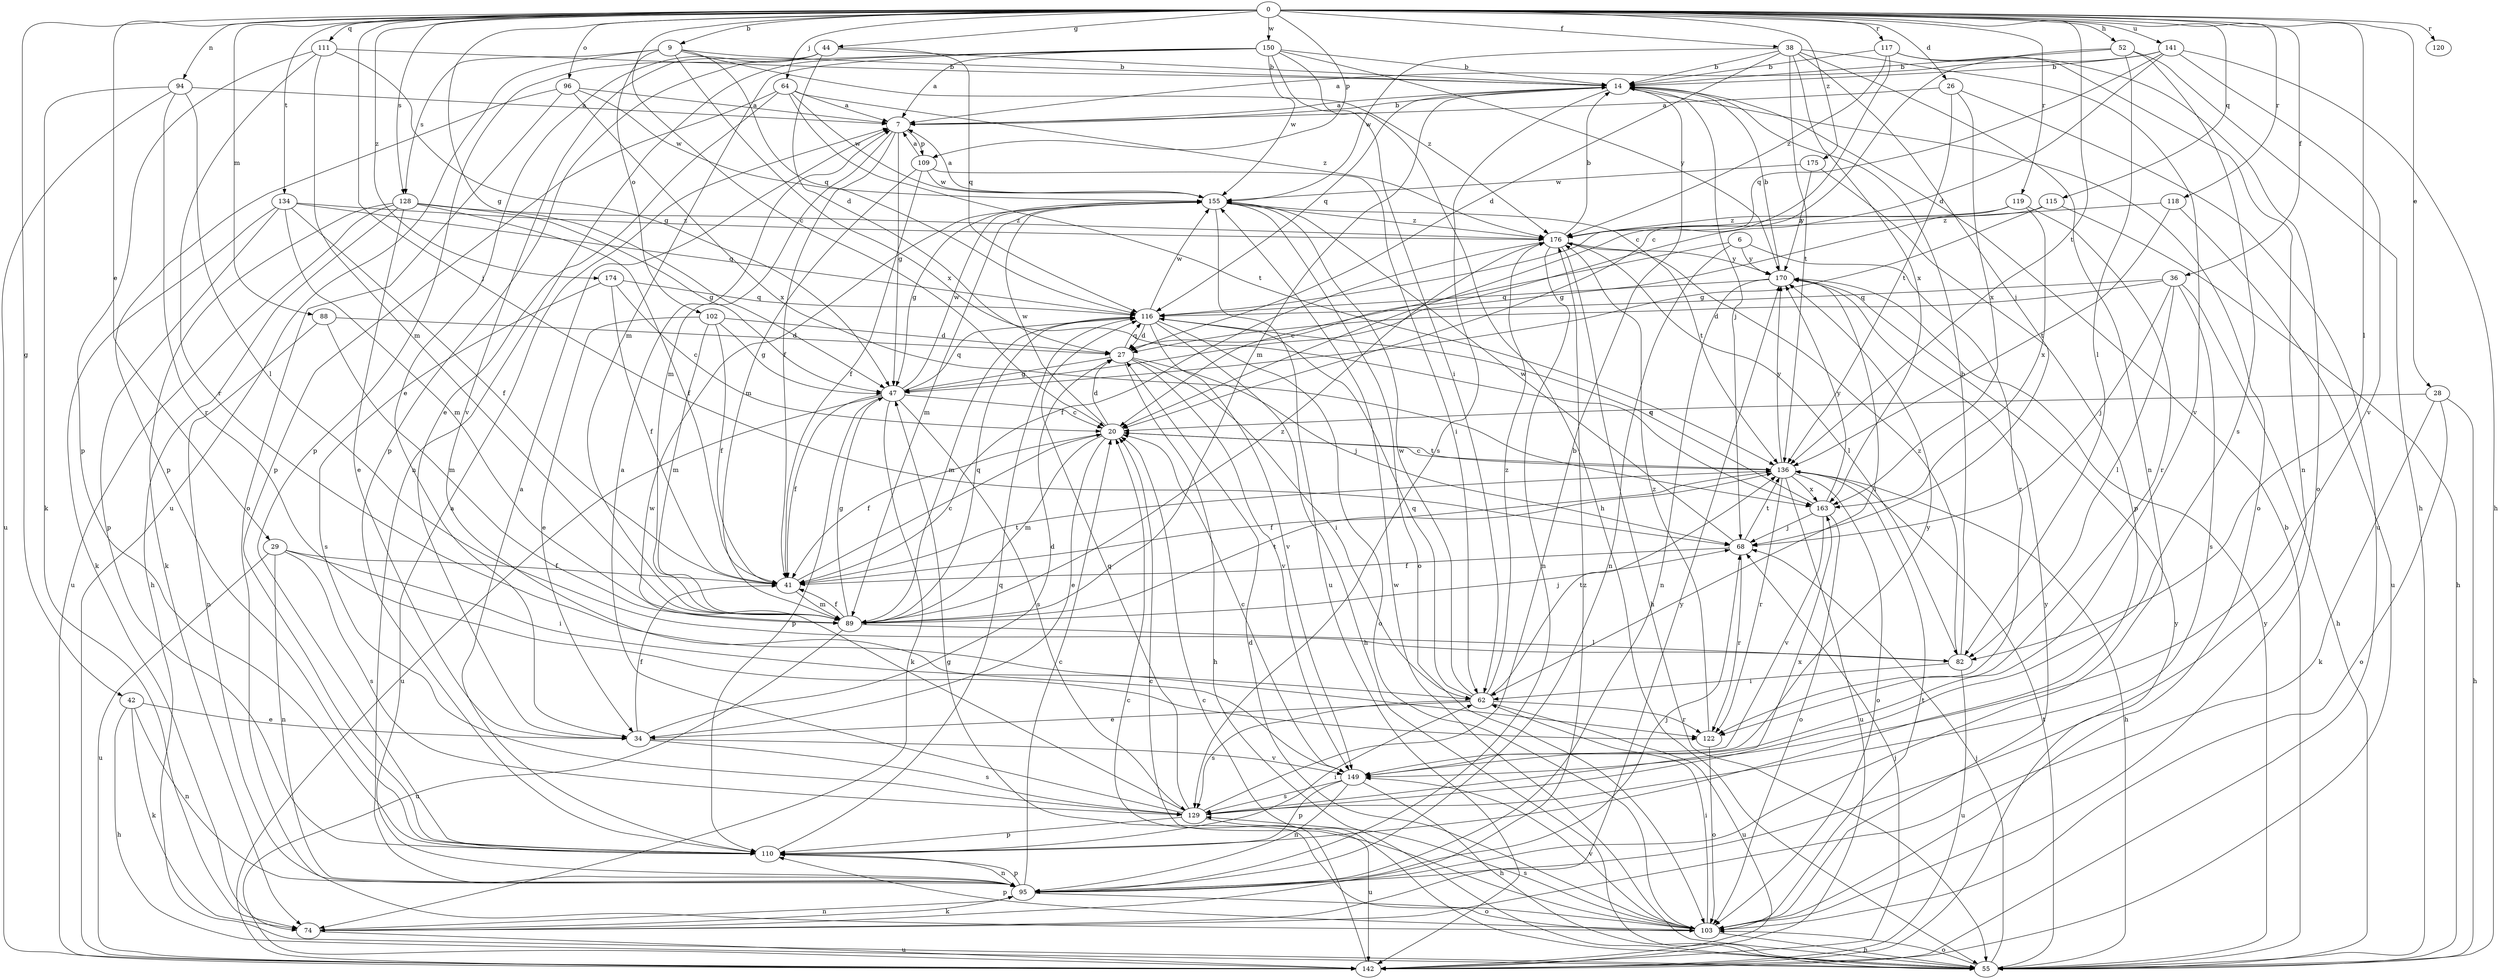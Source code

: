 strict digraph  {
0;
6;
7;
9;
14;
20;
26;
27;
28;
29;
34;
36;
38;
41;
42;
44;
47;
52;
55;
62;
64;
68;
74;
82;
88;
89;
94;
95;
96;
102;
103;
109;
110;
111;
115;
116;
117;
118;
119;
120;
122;
128;
129;
134;
136;
141;
142;
149;
150;
155;
163;
170;
174;
175;
176;
0 -> 9  [label=b];
0 -> 20  [label=c];
0 -> 26  [label=d];
0 -> 28  [label=e];
0 -> 29  [label=e];
0 -> 36  [label=f];
0 -> 38  [label=f];
0 -> 42  [label=g];
0 -> 44  [label=g];
0 -> 47  [label=g];
0 -> 52  [label=h];
0 -> 64  [label=j];
0 -> 68  [label=j];
0 -> 82  [label=l];
0 -> 88  [label=m];
0 -> 94  [label=n];
0 -> 96  [label=o];
0 -> 109  [label=p];
0 -> 111  [label=q];
0 -> 115  [label=q];
0 -> 117  [label=r];
0 -> 118  [label=r];
0 -> 119  [label=r];
0 -> 120  [label=r];
0 -> 128  [label=s];
0 -> 134  [label=t];
0 -> 136  [label=t];
0 -> 141  [label=u];
0 -> 150  [label=w];
0 -> 174  [label=z];
0 -> 175  [label=z];
6 -> 20  [label=c];
6 -> 95  [label=n];
6 -> 122  [label=r];
6 -> 170  [label=y];
7 -> 14  [label=b];
7 -> 41  [label=f];
7 -> 47  [label=g];
7 -> 89  [label=m];
7 -> 109  [label=p];
9 -> 14  [label=b];
9 -> 102  [label=o];
9 -> 116  [label=q];
9 -> 128  [label=s];
9 -> 142  [label=u];
9 -> 163  [label=x];
9 -> 176  [label=z];
14 -> 7  [label=a];
14 -> 68  [label=j];
14 -> 89  [label=m];
14 -> 103  [label=o];
14 -> 116  [label=q];
14 -> 129  [label=s];
20 -> 27  [label=d];
20 -> 34  [label=e];
20 -> 41  [label=f];
20 -> 89  [label=m];
20 -> 136  [label=t];
20 -> 155  [label=w];
26 -> 7  [label=a];
26 -> 136  [label=t];
26 -> 142  [label=u];
26 -> 163  [label=x];
27 -> 47  [label=g];
27 -> 55  [label=h];
27 -> 62  [label=i];
27 -> 68  [label=j];
27 -> 116  [label=q];
27 -> 149  [label=v];
28 -> 20  [label=c];
28 -> 55  [label=h];
28 -> 74  [label=k];
28 -> 103  [label=o];
29 -> 41  [label=f];
29 -> 62  [label=i];
29 -> 95  [label=n];
29 -> 129  [label=s];
29 -> 142  [label=u];
34 -> 27  [label=d];
34 -> 41  [label=f];
34 -> 129  [label=s];
34 -> 149  [label=v];
36 -> 27  [label=d];
36 -> 55  [label=h];
36 -> 68  [label=j];
36 -> 82  [label=l];
36 -> 116  [label=q];
36 -> 129  [label=s];
38 -> 14  [label=b];
38 -> 27  [label=d];
38 -> 68  [label=j];
38 -> 95  [label=n];
38 -> 136  [label=t];
38 -> 149  [label=v];
38 -> 155  [label=w];
38 -> 163  [label=x];
41 -> 20  [label=c];
41 -> 89  [label=m];
41 -> 136  [label=t];
42 -> 34  [label=e];
42 -> 55  [label=h];
42 -> 74  [label=k];
42 -> 95  [label=n];
44 -> 14  [label=b];
44 -> 27  [label=d];
44 -> 34  [label=e];
44 -> 110  [label=p];
44 -> 116  [label=q];
44 -> 149  [label=v];
47 -> 20  [label=c];
47 -> 41  [label=f];
47 -> 74  [label=k];
47 -> 110  [label=p];
47 -> 116  [label=q];
47 -> 129  [label=s];
47 -> 142  [label=u];
47 -> 155  [label=w];
52 -> 14  [label=b];
52 -> 20  [label=c];
52 -> 55  [label=h];
52 -> 82  [label=l];
52 -> 129  [label=s];
55 -> 14  [label=b];
55 -> 20  [label=c];
55 -> 68  [label=j];
55 -> 103  [label=o];
55 -> 136  [label=t];
55 -> 155  [label=w];
55 -> 170  [label=y];
62 -> 34  [label=e];
62 -> 116  [label=q];
62 -> 122  [label=r];
62 -> 129  [label=s];
62 -> 136  [label=t];
62 -> 142  [label=u];
62 -> 155  [label=w];
62 -> 176  [label=z];
64 -> 7  [label=a];
64 -> 34  [label=e];
64 -> 110  [label=p];
64 -> 136  [label=t];
64 -> 155  [label=w];
64 -> 176  [label=z];
68 -> 41  [label=f];
68 -> 122  [label=r];
68 -> 136  [label=t];
68 -> 155  [label=w];
74 -> 95  [label=n];
74 -> 142  [label=u];
74 -> 170  [label=y];
74 -> 176  [label=z];
82 -> 14  [label=b];
82 -> 62  [label=i];
82 -> 142  [label=u];
82 -> 176  [label=z];
88 -> 27  [label=d];
88 -> 89  [label=m];
88 -> 95  [label=n];
89 -> 41  [label=f];
89 -> 47  [label=g];
89 -> 68  [label=j];
89 -> 82  [label=l];
89 -> 116  [label=q];
89 -> 136  [label=t];
89 -> 142  [label=u];
89 -> 176  [label=z];
94 -> 7  [label=a];
94 -> 74  [label=k];
94 -> 82  [label=l];
94 -> 122  [label=r];
94 -> 142  [label=u];
95 -> 7  [label=a];
95 -> 20  [label=c];
95 -> 68  [label=j];
95 -> 74  [label=k];
95 -> 103  [label=o];
95 -> 110  [label=p];
96 -> 7  [label=a];
96 -> 103  [label=o];
96 -> 110  [label=p];
96 -> 155  [label=w];
96 -> 163  [label=x];
102 -> 27  [label=d];
102 -> 34  [label=e];
102 -> 41  [label=f];
102 -> 47  [label=g];
102 -> 89  [label=m];
103 -> 20  [label=c];
103 -> 27  [label=d];
103 -> 47  [label=g];
103 -> 55  [label=h];
103 -> 62  [label=i];
103 -> 110  [label=p];
103 -> 129  [label=s];
103 -> 136  [label=t];
103 -> 149  [label=v];
103 -> 170  [label=y];
109 -> 7  [label=a];
109 -> 41  [label=f];
109 -> 62  [label=i];
109 -> 89  [label=m];
109 -> 155  [label=w];
110 -> 7  [label=a];
110 -> 62  [label=i];
110 -> 95  [label=n];
110 -> 116  [label=q];
111 -> 14  [label=b];
111 -> 47  [label=g];
111 -> 89  [label=m];
111 -> 110  [label=p];
111 -> 122  [label=r];
115 -> 47  [label=g];
115 -> 55  [label=h];
115 -> 176  [label=z];
116 -> 27  [label=d];
116 -> 55  [label=h];
116 -> 89  [label=m];
116 -> 103  [label=o];
116 -> 149  [label=v];
116 -> 155  [label=w];
117 -> 14  [label=b];
117 -> 20  [label=c];
117 -> 95  [label=n];
117 -> 103  [label=o];
117 -> 176  [label=z];
118 -> 136  [label=t];
118 -> 142  [label=u];
118 -> 176  [label=z];
119 -> 47  [label=g];
119 -> 122  [label=r];
119 -> 163  [label=x];
119 -> 176  [label=z];
122 -> 103  [label=o];
122 -> 176  [label=z];
128 -> 34  [label=e];
128 -> 41  [label=f];
128 -> 47  [label=g];
128 -> 55  [label=h];
128 -> 74  [label=k];
128 -> 142  [label=u];
128 -> 176  [label=z];
129 -> 7  [label=a];
129 -> 14  [label=b];
129 -> 110  [label=p];
129 -> 116  [label=q];
129 -> 142  [label=u];
129 -> 155  [label=w];
129 -> 163  [label=x];
134 -> 41  [label=f];
134 -> 74  [label=k];
134 -> 89  [label=m];
134 -> 110  [label=p];
134 -> 116  [label=q];
134 -> 176  [label=z];
136 -> 20  [label=c];
136 -> 41  [label=f];
136 -> 55  [label=h];
136 -> 103  [label=o];
136 -> 122  [label=r];
136 -> 142  [label=u];
136 -> 163  [label=x];
136 -> 170  [label=y];
141 -> 7  [label=a];
141 -> 14  [label=b];
141 -> 27  [label=d];
141 -> 55  [label=h];
141 -> 116  [label=q];
141 -> 149  [label=v];
142 -> 20  [label=c];
142 -> 68  [label=j];
142 -> 170  [label=y];
149 -> 20  [label=c];
149 -> 55  [label=h];
149 -> 95  [label=n];
149 -> 110  [label=p];
149 -> 129  [label=s];
149 -> 170  [label=y];
150 -> 7  [label=a];
150 -> 14  [label=b];
150 -> 55  [label=h];
150 -> 62  [label=i];
150 -> 89  [label=m];
150 -> 95  [label=n];
150 -> 110  [label=p];
150 -> 155  [label=w];
150 -> 170  [label=y];
155 -> 7  [label=a];
155 -> 47  [label=g];
155 -> 89  [label=m];
155 -> 103  [label=o];
155 -> 136  [label=t];
155 -> 142  [label=u];
155 -> 176  [label=z];
163 -> 68  [label=j];
163 -> 103  [label=o];
163 -> 116  [label=q];
163 -> 149  [label=v];
163 -> 170  [label=y];
170 -> 14  [label=b];
170 -> 62  [label=i];
170 -> 95  [label=n];
170 -> 116  [label=q];
174 -> 20  [label=c];
174 -> 41  [label=f];
174 -> 116  [label=q];
174 -> 129  [label=s];
175 -> 110  [label=p];
175 -> 155  [label=w];
175 -> 170  [label=y];
176 -> 14  [label=b];
176 -> 41  [label=f];
176 -> 55  [label=h];
176 -> 82  [label=l];
176 -> 95  [label=n];
176 -> 170  [label=y];
}
